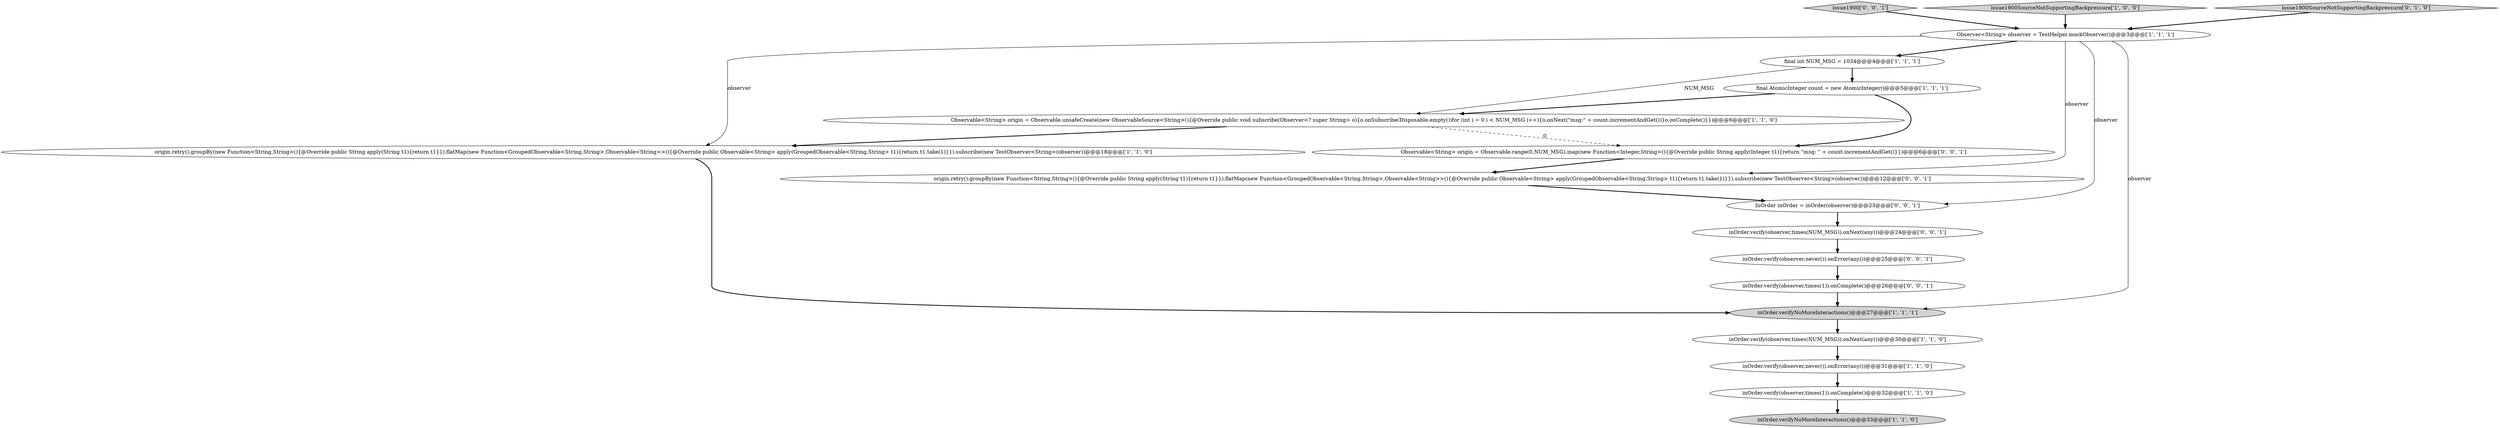 digraph {
0 [style = filled, label = "final AtomicInteger count = new AtomicInteger()@@@5@@@['1', '1', '1']", fillcolor = white, shape = ellipse image = "AAA0AAABBB1BBB"];
2 [style = filled, label = "inOrder.verify(observer,times(1)).onComplete()@@@32@@@['1', '1', '0']", fillcolor = white, shape = ellipse image = "AAA0AAABBB1BBB"];
1 [style = filled, label = "final int NUM_MSG = 1034@@@4@@@['1', '1', '1']", fillcolor = white, shape = ellipse image = "AAA0AAABBB1BBB"];
16 [style = filled, label = "InOrder inOrder = inOrder(observer)@@@23@@@['0', '0', '1']", fillcolor = white, shape = ellipse image = "AAA0AAABBB3BBB"];
7 [style = filled, label = "inOrder.verify(observer,times(NUM_MSG)).onNext(any())@@@30@@@['1', '1', '0']", fillcolor = white, shape = ellipse image = "AAA0AAABBB1BBB"];
18 [style = filled, label = "Observable<String> origin = Observable.range(0,NUM_MSG).map(new Function<Integer,String>(){@Override public String apply(Integer t1){return \"msg: \" + count.incrementAndGet()}})@@@6@@@['0', '0', '1']", fillcolor = white, shape = ellipse image = "AAA0AAABBB3BBB"];
15 [style = filled, label = "inOrder.verify(observer,times(1)).onComplete()@@@26@@@['0', '0', '1']", fillcolor = white, shape = ellipse image = "AAA0AAABBB3BBB"];
6 [style = filled, label = "origin.retry().groupBy(new Function<String,String>(){@Override public String apply(String t1){return t1}}).flatMap(new Function<GroupedObservable<String,String>,Observable<String>>(){@Override public Observable<String> apply(GroupedObservable<String,String> t1){return t1.take(1)}}).subscribe(new TestObserver<String>(observer))@@@18@@@['1', '1', '0']", fillcolor = white, shape = ellipse image = "AAA0AAABBB1BBB"];
10 [style = filled, label = "inOrder.verify(observer,never()).onError(any())@@@31@@@['1', '1', '0']", fillcolor = white, shape = ellipse image = "AAA0AAABBB1BBB"];
12 [style = filled, label = "issue1900['0', '0', '1']", fillcolor = lightgray, shape = diamond image = "AAA0AAABBB3BBB"];
8 [style = filled, label = "issue1900SourceNotSupportingBackpressure['1', '0', '0']", fillcolor = lightgray, shape = diamond image = "AAA0AAABBB1BBB"];
3 [style = filled, label = "inOrder.verifyNoMoreInteractions()@@@33@@@['1', '1', '0']", fillcolor = lightgray, shape = ellipse image = "AAA0AAABBB1BBB"];
14 [style = filled, label = "origin.retry().groupBy(new Function<String,String>(){@Override public String apply(String t1){return t1}}).flatMap(new Function<GroupedObservable<String,String>,Observable<String>>(){@Override public Observable<String> apply(GroupedObservable<String,String> t1){return t1.take(1)}}).subscribe(new TestObserver<String>(observer))@@@12@@@['0', '0', '1']", fillcolor = white, shape = ellipse image = "AAA0AAABBB3BBB"];
9 [style = filled, label = "Observer<String> observer = TestHelper.mockObserver()@@@3@@@['1', '1', '1']", fillcolor = white, shape = ellipse image = "AAA0AAABBB1BBB"];
5 [style = filled, label = "Observable<String> origin = Observable.unsafeCreate(new ObservableSource<String>(){@Override public void subscribe(Observer<? super String> o){o.onSubscribe(Disposable.empty())for (int i = 0 i < NUM_MSG i++){o.onNext(\"msg:\" + count.incrementAndGet())}o.onComplete()}})@@@6@@@['1', '1', '0']", fillcolor = white, shape = ellipse image = "AAA0AAABBB1BBB"];
17 [style = filled, label = "inOrder.verify(observer,never()).onError(any())@@@25@@@['0', '0', '1']", fillcolor = white, shape = ellipse image = "AAA0AAABBB3BBB"];
4 [style = filled, label = "inOrder.verifyNoMoreInteractions()@@@27@@@['1', '1', '1']", fillcolor = lightgray, shape = ellipse image = "AAA0AAABBB1BBB"];
11 [style = filled, label = "issue1900SourceNotSupportingBackpressure['0', '1', '0']", fillcolor = lightgray, shape = diamond image = "AAA0AAABBB2BBB"];
13 [style = filled, label = "inOrder.verify(observer,times(NUM_MSG)).onNext(any())@@@24@@@['0', '0', '1']", fillcolor = white, shape = ellipse image = "AAA0AAABBB3BBB"];
9->6 [style = solid, label="observer"];
4->7 [style = bold, label=""];
10->2 [style = bold, label=""];
8->9 [style = bold, label=""];
6->4 [style = bold, label=""];
14->16 [style = bold, label=""];
9->14 [style = solid, label="observer"];
7->10 [style = bold, label=""];
9->16 [style = solid, label="observer"];
13->17 [style = bold, label=""];
15->4 [style = bold, label=""];
11->9 [style = bold, label=""];
16->13 [style = bold, label=""];
5->18 [style = dashed, label="0"];
2->3 [style = bold, label=""];
12->9 [style = bold, label=""];
17->15 [style = bold, label=""];
9->4 [style = solid, label="observer"];
1->5 [style = solid, label="NUM_MSG"];
0->5 [style = bold, label=""];
18->14 [style = bold, label=""];
9->1 [style = bold, label=""];
0->18 [style = bold, label=""];
5->6 [style = bold, label=""];
1->0 [style = bold, label=""];
}
